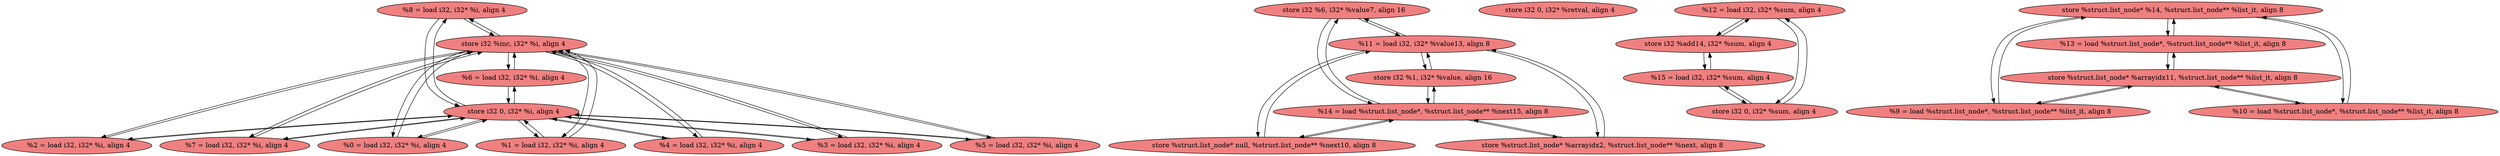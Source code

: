 
digraph G {


node25 [fillcolor=lightcoral,label="  %8 = load i32, i32* %i, align 4",shape=ellipse,style=filled ]
node22 [fillcolor=lightcoral,label="  %4 = load i32, i32* %i, align 4",shape=ellipse,style=filled ]
node21 [fillcolor=lightcoral,label="  %3 = load i32, i32* %i, align 4",shape=ellipse,style=filled ]
node20 [fillcolor=lightcoral,label="  store i32 %6, i32* %value7, align 16",shape=ellipse,style=filled ]
node19 [fillcolor=lightcoral,label="  %5 = load i32, i32* %i, align 4",shape=ellipse,style=filled ]
node18 [fillcolor=lightcoral,label="  store %struct.list_node* %arrayidx2, %struct.list_node** %next, align 8",shape=ellipse,style=filled ]
node17 [fillcolor=lightcoral,label="  store i32 0, i32* %retval, align 4",shape=ellipse,style=filled ]
node16 [fillcolor=lightcoral,label="  store i32 %inc, i32* %i, align 4",shape=ellipse,style=filled ]
node4 [fillcolor=lightcoral,label="  %12 = load i32, i32* %sum, align 4",shape=ellipse,style=filled ]
node8 [fillcolor=lightcoral,label="  %2 = load i32, i32* %i, align 4",shape=ellipse,style=filled ]
node26 [fillcolor=lightcoral,label="  store %struct.list_node* null, %struct.list_node** %next10, align 8",shape=ellipse,style=filled ]
node15 [fillcolor=lightcoral,label="  store i32 %1, i32* %value, align 16",shape=ellipse,style=filled ]
node0 [fillcolor=lightcoral,label="  store %struct.list_node* %14, %struct.list_node** %list_it, align 8",shape=ellipse,style=filled ]
node24 [fillcolor=lightcoral,label="  %7 = load i32, i32* %i, align 4",shape=ellipse,style=filled ]
node11 [fillcolor=lightcoral,label="  %11 = load i32, i32* %value13, align 8",shape=ellipse,style=filled ]
node3 [fillcolor=lightcoral,label="  %14 = load %struct.list_node*, %struct.list_node** %next15, align 8",shape=ellipse,style=filled ]
node2 [fillcolor=lightcoral,label="  store i32 %add14, i32* %sum, align 4",shape=ellipse,style=filled ]
node12 [fillcolor=lightcoral,label="  %0 = load i32, i32* %i, align 4",shape=ellipse,style=filled ]
node13 [fillcolor=lightcoral,label="  %1 = load i32, i32* %i, align 4",shape=ellipse,style=filled ]
node1 [fillcolor=lightcoral,label="  %13 = load %struct.list_node*, %struct.list_node** %list_it, align 8",shape=ellipse,style=filled ]
node6 [fillcolor=lightcoral,label="  %9 = load %struct.list_node*, %struct.list_node** %list_it, align 8",shape=ellipse,style=filled ]
node14 [fillcolor=lightcoral,label="  store i32 0, i32* %i, align 4",shape=ellipse,style=filled ]
node7 [fillcolor=lightcoral,label="  store i32 0, i32* %sum, align 4",shape=ellipse,style=filled ]
node23 [fillcolor=lightcoral,label="  store %struct.list_node* %arrayidx11, %struct.list_node** %list_it, align 8",shape=ellipse,style=filled ]
node9 [fillcolor=lightcoral,label="  %15 = load i32, i32* %sum, align 4",shape=ellipse,style=filled ]
node5 [fillcolor=lightcoral,label="  %10 = load %struct.list_node*, %struct.list_node** %list_it, align 8",shape=ellipse,style=filled ]
node10 [fillcolor=lightcoral,label="  %6 = load i32, i32* %i, align 4",shape=ellipse,style=filled ]

node16->node10 [ ]
node19->node16 [ ]
node18->node3 [ ]
node16->node22 [ ]
node10->node14 [ ]
node14->node10 [ ]
node16->node21 [ ]
node21->node16 [ ]
node10->node16 [ ]
node22->node16 [ ]
node3->node15 [ ]
node14->node13 [ ]
node14->node8 [ ]
node8->node14 [ ]
node15->node3 [ ]
node14->node12 [ ]
node14->node22 [ ]
node12->node14 [ ]
node16->node25 [ ]
node16->node24 [ ]
node24->node16 [ ]
node8->node16 [ ]
node25->node16 [ ]
node14->node24 [ ]
node15->node11 [ ]
node7->node4 [ ]
node12->node16 [ ]
node7->node9 [ ]
node11->node18 [ ]
node4->node7 [ ]
node23->node1 [ ]
node22->node14 [ ]
node9->node2 [ ]
node5->node23 [ ]
node23->node6 [ ]
node3->node20 [ ]
node3->node18 [ ]
node13->node16 [ ]
node14->node19 [ ]
node16->node13 [ ]
node6->node0 [ ]
node23->node5 [ ]
node1->node23 [ ]
node0->node6 [ ]
node2->node9 [ ]
node18->node11 [ ]
node16->node8 [ ]
node26->node11 [ ]
node11->node26 [ ]
node13->node14 [ ]
node20->node3 [ ]
node11->node20 [ ]
node6->node23 [ ]
node20->node11 [ ]
node1->node0 [ ]
node21->node14 [ ]
node19->node14 [ ]
node0->node5 [ ]
node16->node12 [ ]
node11->node15 [ ]
node5->node0 [ ]
node3->node26 [ ]
node16->node19 [ ]
node14->node21 [ ]
node25->node14 [ ]
node14->node25 [ ]
node26->node3 [ ]
node2->node4 [ ]
node0->node1 [ ]
node4->node2 [ ]
node9->node7 [ ]
node24->node14 [ ]


}
